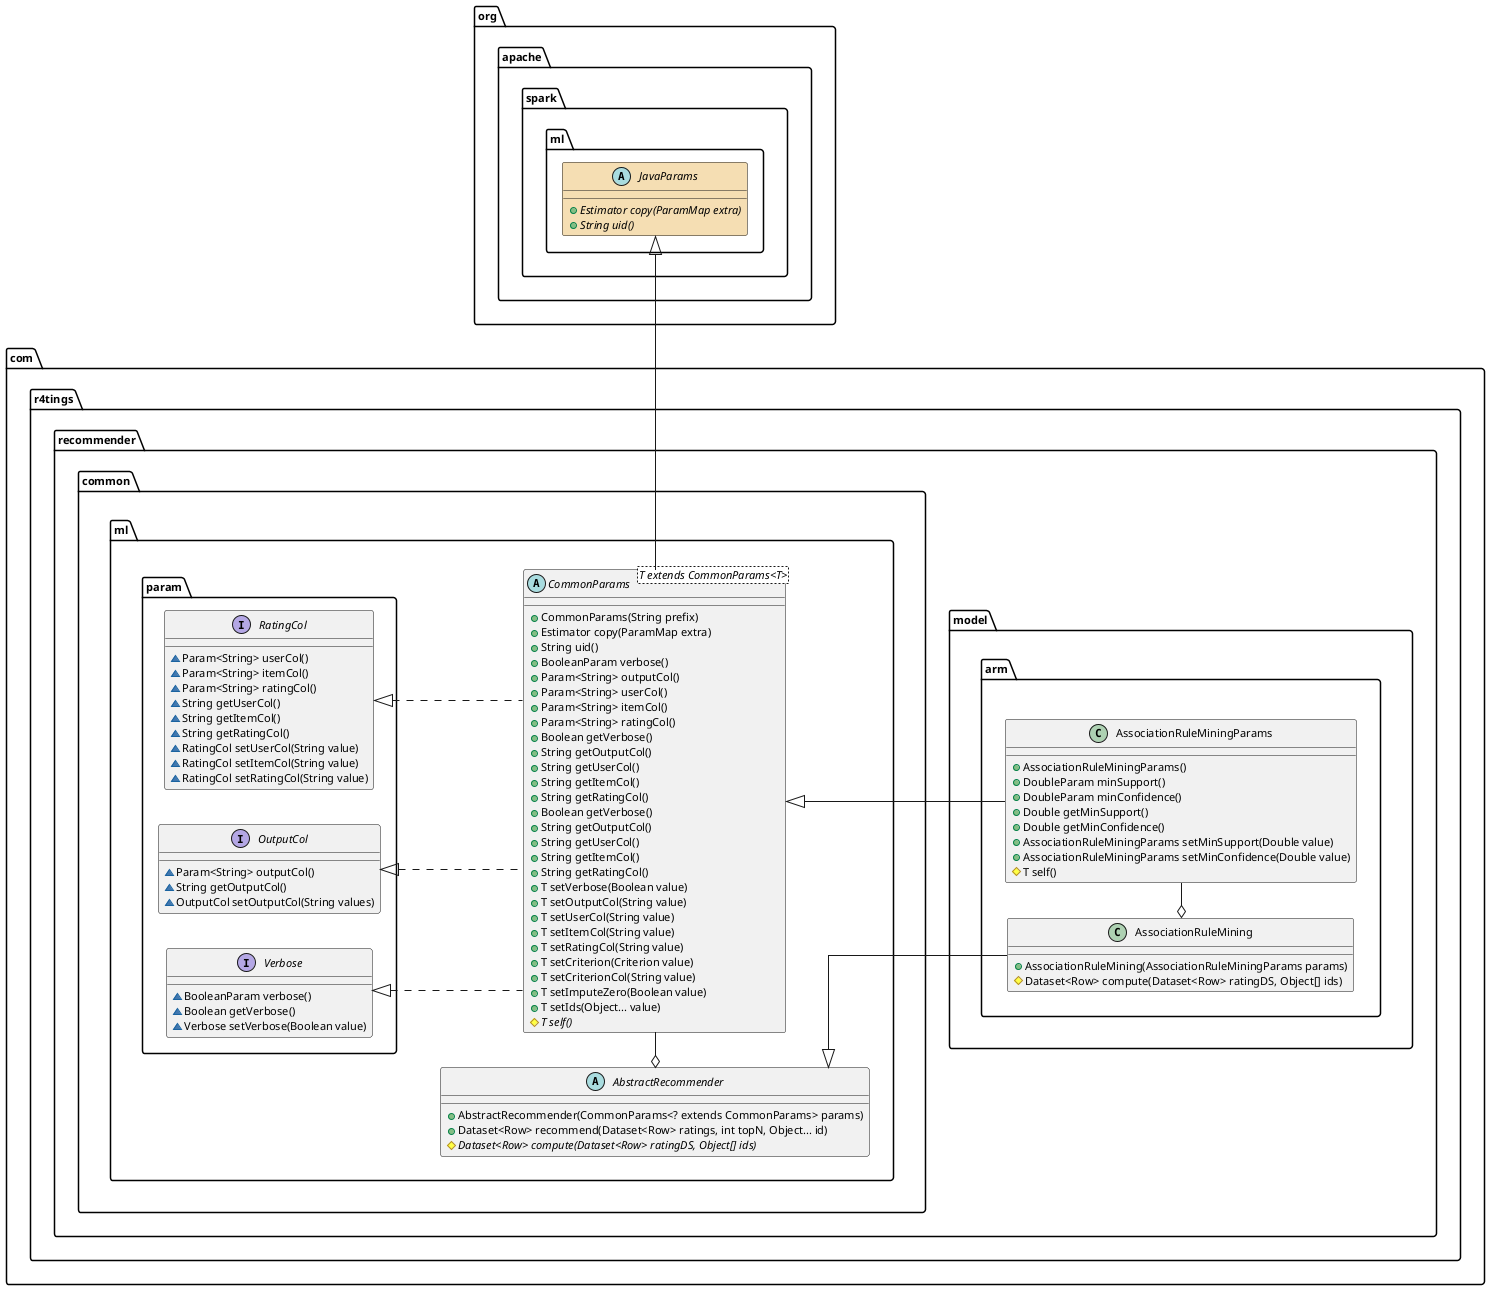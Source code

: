 @startuml

scale 1
skinparam defaultFontName "D2Coding ligature"
skinparam defaultFontSize 11
skinparam shadowing false
skinparam linetype ortho
left to right direction

package org.apache.spark.ml {

    abstract class JavaParams #Wheat {
        + {abstract} Estimator copy(ParamMap extra)
        + {abstract} String uid()
    }

}

package com.r4tings.recommender.common.ml {

    package com.r4tings.recommender.common.ml.param {

        interface RatingCol{
            ~ Param<String> userCol()
            ~ Param<String> itemCol()
            ~ Param<String> ratingCol()
            ~ String getUserCol()
            ~ String getItemCol()
            ~ String getRatingCol()
            ~ RatingCol setUserCol(String value)
            ~ RatingCol setItemCol(String value)
            ~ RatingCol setRatingCol(String value)
        }

        interface OutputCol{
            ~ Param<String> outputCol()
            ~ String getOutputCol()
            ~ OutputCol setOutputCol(String values)
        }

        interface Verbose{
            ~ BooleanParam verbose()
            ~ Boolean getVerbose()
            ~ Verbose setVerbose(Boolean value)
        }

    }

    abstract class CommonParams<T extends CommonParams<T>>{
        + CommonParams(String prefix)
        + Estimator copy(ParamMap extra)
        + String uid()
        + BooleanParam verbose()
        + Param<String> outputCol()
        + Param<String> userCol()
        + Param<String> itemCol()
        + Param<String> ratingCol()
        + Boolean getVerbose()
        + String getOutputCol()
        + String getUserCol()
        + String getItemCol()
        + String getRatingCol()
        + Boolean getVerbose()
        + String getOutputCol()
        + String getUserCol()
        + String getItemCol()
        + String getRatingCol()
        + T setVerbose(Boolean value)
        + T setOutputCol(String value)
        + T setUserCol(String value)
        + T setItemCol(String value)
        + T setRatingCol(String value)
        + T setCriterion(Criterion value)
        + T setCriterionCol(String value)
        + T setImputeZero(Boolean value)
        + T setIds(Object... value)
        # {abstract} T self()
    }

    abstract class AbstractRecommender{
        + AbstractRecommender(CommonParams<? extends CommonParams> params)
        + Dataset<Row> recommend(Dataset<Row> ratings, int topN, Object... id)
        # {abstract} Dataset<Row> compute(Dataset<Row> ratingDS, Object[] ids)
    }

    JavaParams <|-left- CommonParams

    OutputCol <|.. CommonParams
    Verbose <|.. CommonParams
    RatingCol <|.. CommonParams

    AbstractRecommender o-right- CommonParams

}

package com.r4tings.recommender.model.arm {

    class AssociationRuleMiningParams{
        + AssociationRuleMiningParams()
        + DoubleParam minSupport()
        + DoubleParam minConfidence()
        + Double getMinSupport()
        + Double getMinConfidence()
        + AssociationRuleMiningParams setMinSupport(Double value)
        + AssociationRuleMiningParams setMinConfidence(Double value)
        # T self()
    }

    class AssociationRuleMining{
        + AssociationRuleMining(AssociationRuleMiningParams params)
        # Dataset<Row> compute(Dataset<Row> ratingDS, Object[] ids)
    }



    AssociationRuleMining o-left- AssociationRuleMiningParams

    CommonParams <|-- AssociationRuleMiningParams

    AbstractRecommender <|-- AssociationRuleMining


}

com.r4tings.recommender.common.ml -[hidden]- com.r4tings.recommender.model.arm

@enduml